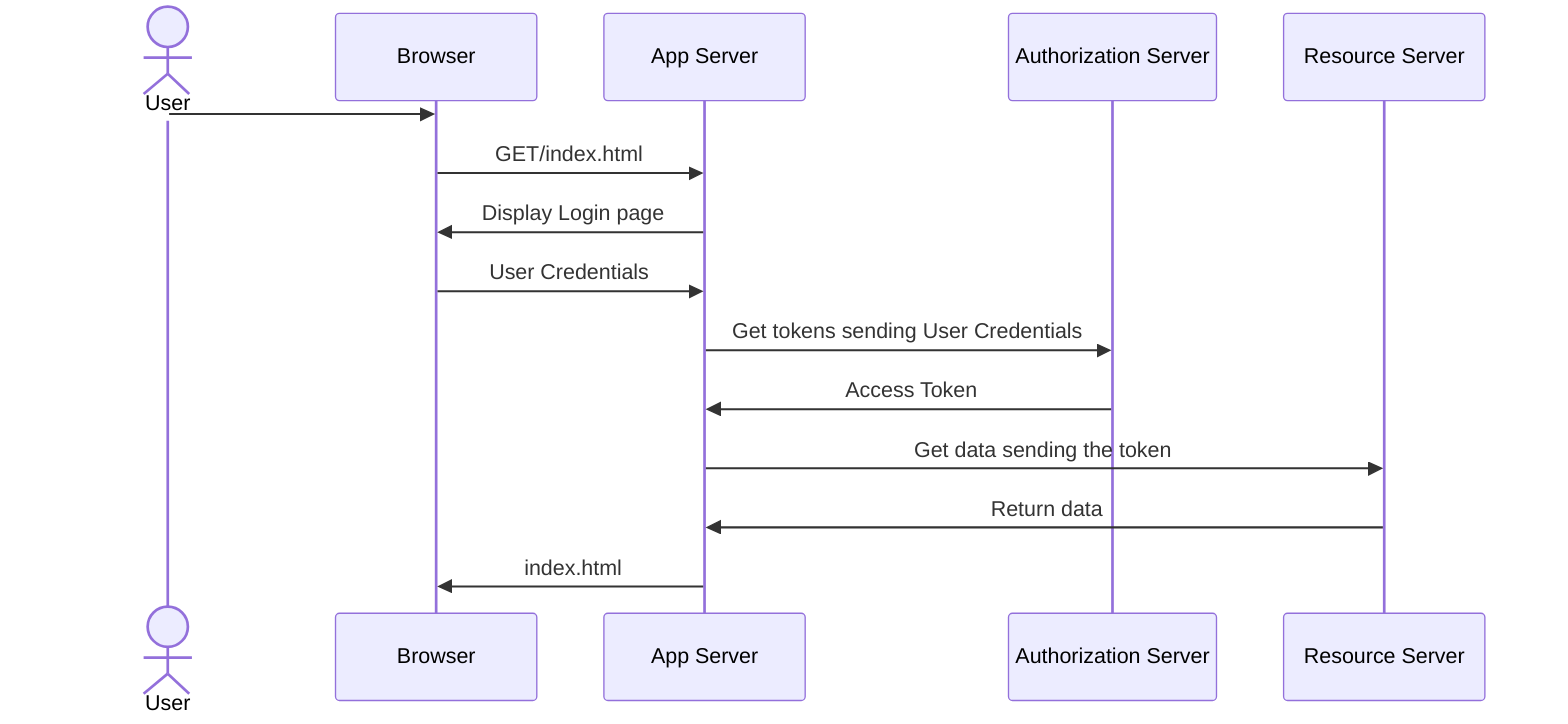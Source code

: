 sequenceDiagram
  actor User
  participant Browser
  participant App Server
  participant Authorization Server
  participant Resource Server

  User ->> Browser: 
  Browser ->> App Server: GET/index.html
  App Server ->> Browser: Display Login page
  Browser ->> App Server: User Credentials
  App Server ->> Authorization Server: Get tokens sending User Credentials
  Authorization Server ->> App Server: Access Token
  App Server ->> Resource Server: Get data sending the token
  Resource Server->>App Server:Return data
  App Server->>Browser: index.html